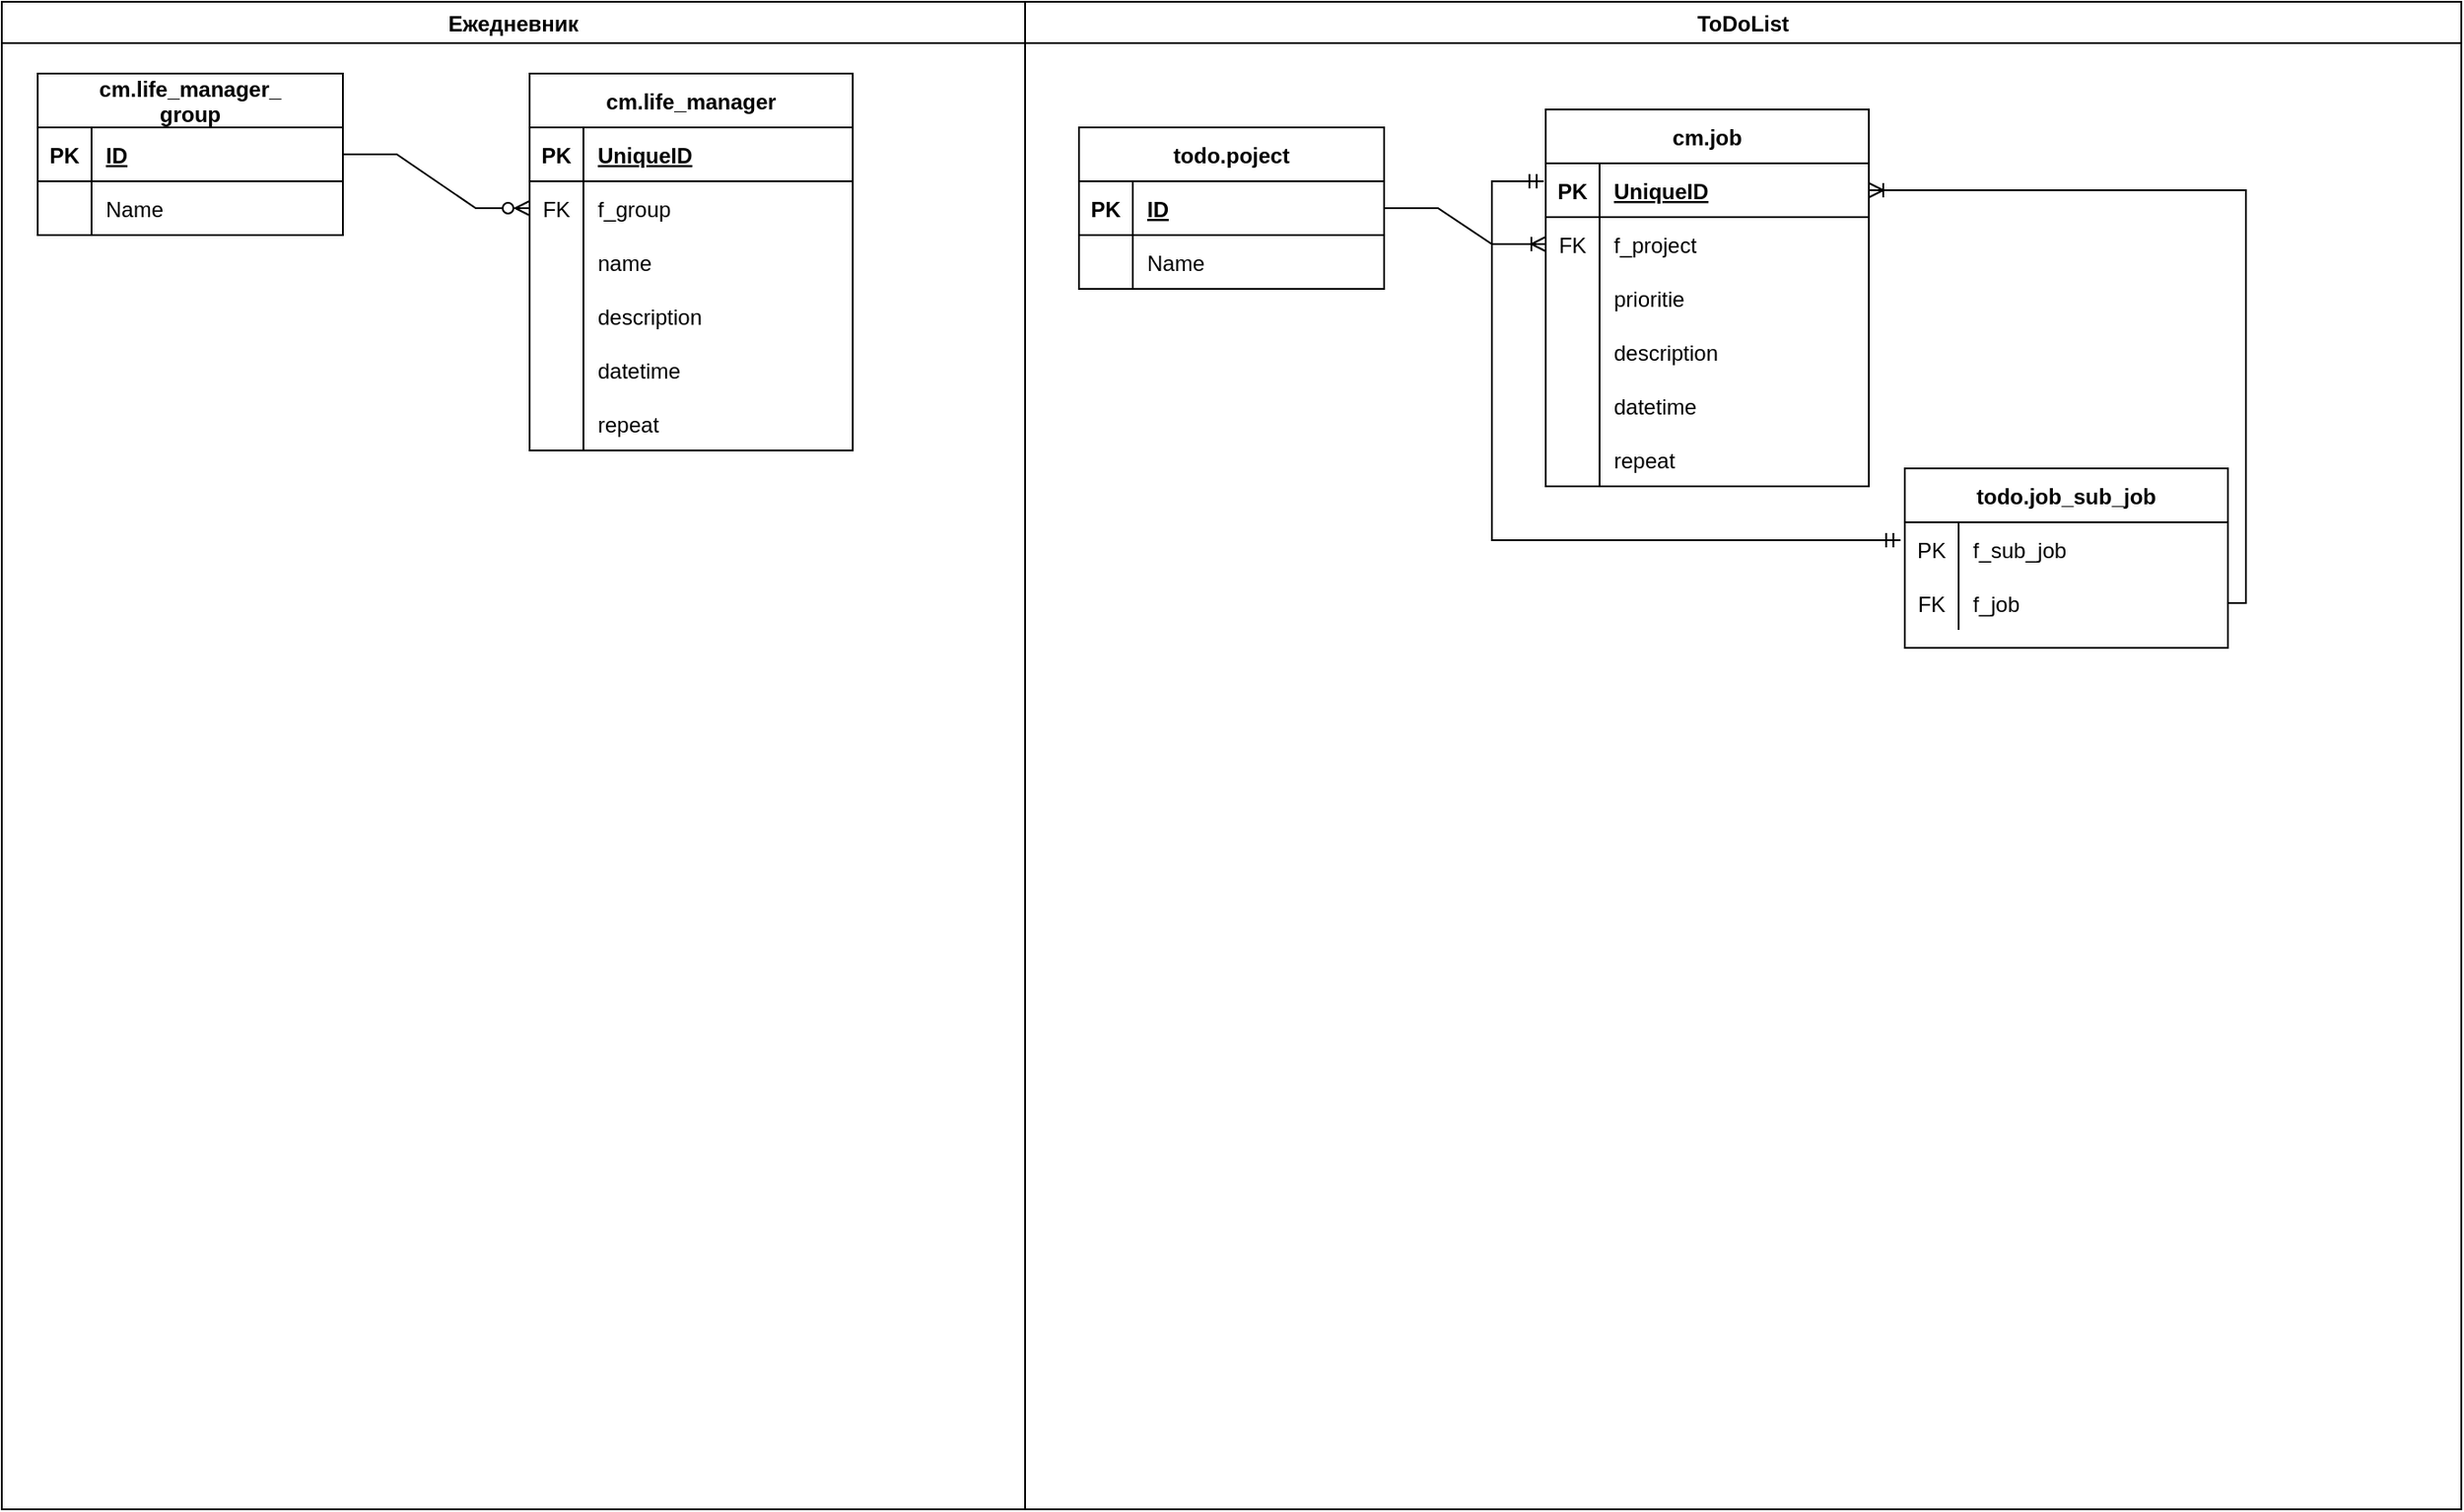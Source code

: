 <mxfile version="20.2.6" type="github">
  <diagram id="tD1s0qJucXDc47lWTAcB" name="Страница 1">
    <mxGraphModel dx="591" dy="330" grid="1" gridSize="10" guides="1" tooltips="1" connect="1" arrows="1" fold="1" page="1" pageScale="1" pageWidth="827" pageHeight="1169" math="0" shadow="0">
      <root>
        <mxCell id="0" />
        <mxCell id="1" parent="0" />
        <mxCell id="AYqbI5TcOBF9XLd_k9Q6-1" value="cm.life_manager_&#xa;group" style="shape=table;startSize=30;container=1;collapsible=1;childLayout=tableLayout;fixedRows=1;rowLines=0;fontStyle=1;align=center;resizeLast=1;" vertex="1" parent="1">
          <mxGeometry x="50" y="40" width="170" height="90" as="geometry" />
        </mxCell>
        <mxCell id="AYqbI5TcOBF9XLd_k9Q6-2" value="" style="shape=tableRow;horizontal=0;startSize=0;swimlaneHead=0;swimlaneBody=0;fillColor=none;collapsible=0;dropTarget=0;points=[[0,0.5],[1,0.5]];portConstraint=eastwest;top=0;left=0;right=0;bottom=1;" vertex="1" parent="AYqbI5TcOBF9XLd_k9Q6-1">
          <mxGeometry y="30" width="170" height="30" as="geometry" />
        </mxCell>
        <mxCell id="AYqbI5TcOBF9XLd_k9Q6-3" value="PK" style="shape=partialRectangle;connectable=0;fillColor=none;top=0;left=0;bottom=0;right=0;fontStyle=1;overflow=hidden;" vertex="1" parent="AYqbI5TcOBF9XLd_k9Q6-2">
          <mxGeometry width="30" height="30" as="geometry">
            <mxRectangle width="30" height="30" as="alternateBounds" />
          </mxGeometry>
        </mxCell>
        <mxCell id="AYqbI5TcOBF9XLd_k9Q6-4" value="ID" style="shape=partialRectangle;connectable=0;fillColor=none;top=0;left=0;bottom=0;right=0;align=left;spacingLeft=6;fontStyle=5;overflow=hidden;" vertex="1" parent="AYqbI5TcOBF9XLd_k9Q6-2">
          <mxGeometry x="30" width="140" height="30" as="geometry">
            <mxRectangle width="140" height="30" as="alternateBounds" />
          </mxGeometry>
        </mxCell>
        <mxCell id="AYqbI5TcOBF9XLd_k9Q6-5" value="" style="shape=tableRow;horizontal=0;startSize=0;swimlaneHead=0;swimlaneBody=0;fillColor=none;collapsible=0;dropTarget=0;points=[[0,0.5],[1,0.5]];portConstraint=eastwest;top=0;left=0;right=0;bottom=0;" vertex="1" parent="AYqbI5TcOBF9XLd_k9Q6-1">
          <mxGeometry y="60" width="170" height="30" as="geometry" />
        </mxCell>
        <mxCell id="AYqbI5TcOBF9XLd_k9Q6-6" value="" style="shape=partialRectangle;connectable=0;fillColor=none;top=0;left=0;bottom=0;right=0;editable=1;overflow=hidden;" vertex="1" parent="AYqbI5TcOBF9XLd_k9Q6-5">
          <mxGeometry width="30" height="30" as="geometry">
            <mxRectangle width="30" height="30" as="alternateBounds" />
          </mxGeometry>
        </mxCell>
        <mxCell id="AYqbI5TcOBF9XLd_k9Q6-7" value="Name" style="shape=partialRectangle;connectable=0;fillColor=none;top=0;left=0;bottom=0;right=0;align=left;spacingLeft=6;overflow=hidden;" vertex="1" parent="AYqbI5TcOBF9XLd_k9Q6-5">
          <mxGeometry x="30" width="140" height="30" as="geometry">
            <mxRectangle width="140" height="30" as="alternateBounds" />
          </mxGeometry>
        </mxCell>
        <mxCell id="AYqbI5TcOBF9XLd_k9Q6-40" value="cm.life_manager" style="shape=table;startSize=30;container=1;collapsible=1;childLayout=tableLayout;fixedRows=1;rowLines=0;fontStyle=1;align=center;resizeLast=1;" vertex="1" parent="1">
          <mxGeometry x="324" y="40" width="180" height="210" as="geometry" />
        </mxCell>
        <mxCell id="AYqbI5TcOBF9XLd_k9Q6-41" value="" style="shape=tableRow;horizontal=0;startSize=0;swimlaneHead=0;swimlaneBody=0;fillColor=none;collapsible=0;dropTarget=0;points=[[0,0.5],[1,0.5]];portConstraint=eastwest;top=0;left=0;right=0;bottom=1;" vertex="1" parent="AYqbI5TcOBF9XLd_k9Q6-40">
          <mxGeometry y="30" width="180" height="30" as="geometry" />
        </mxCell>
        <mxCell id="AYqbI5TcOBF9XLd_k9Q6-42" value="PK" style="shape=partialRectangle;connectable=0;fillColor=none;top=0;left=0;bottom=0;right=0;fontStyle=1;overflow=hidden;" vertex="1" parent="AYqbI5TcOBF9XLd_k9Q6-41">
          <mxGeometry width="30" height="30" as="geometry">
            <mxRectangle width="30" height="30" as="alternateBounds" />
          </mxGeometry>
        </mxCell>
        <mxCell id="AYqbI5TcOBF9XLd_k9Q6-43" value="UniqueID" style="shape=partialRectangle;connectable=0;fillColor=none;top=0;left=0;bottom=0;right=0;align=left;spacingLeft=6;fontStyle=5;overflow=hidden;" vertex="1" parent="AYqbI5TcOBF9XLd_k9Q6-41">
          <mxGeometry x="30" width="150" height="30" as="geometry">
            <mxRectangle width="150" height="30" as="alternateBounds" />
          </mxGeometry>
        </mxCell>
        <mxCell id="AYqbI5TcOBF9XLd_k9Q6-44" value="" style="shape=tableRow;horizontal=0;startSize=0;swimlaneHead=0;swimlaneBody=0;fillColor=none;collapsible=0;dropTarget=0;points=[[0,0.5],[1,0.5]];portConstraint=eastwest;top=0;left=0;right=0;bottom=0;" vertex="1" parent="AYqbI5TcOBF9XLd_k9Q6-40">
          <mxGeometry y="60" width="180" height="30" as="geometry" />
        </mxCell>
        <mxCell id="AYqbI5TcOBF9XLd_k9Q6-45" value="FK" style="shape=partialRectangle;connectable=0;fillColor=none;top=0;left=0;bottom=0;right=0;editable=1;overflow=hidden;" vertex="1" parent="AYqbI5TcOBF9XLd_k9Q6-44">
          <mxGeometry width="30" height="30" as="geometry">
            <mxRectangle width="30" height="30" as="alternateBounds" />
          </mxGeometry>
        </mxCell>
        <mxCell id="AYqbI5TcOBF9XLd_k9Q6-46" value="f_group" style="shape=partialRectangle;connectable=0;fillColor=none;top=0;left=0;bottom=0;right=0;align=left;spacingLeft=6;overflow=hidden;" vertex="1" parent="AYqbI5TcOBF9XLd_k9Q6-44">
          <mxGeometry x="30" width="150" height="30" as="geometry">
            <mxRectangle width="150" height="30" as="alternateBounds" />
          </mxGeometry>
        </mxCell>
        <mxCell id="AYqbI5TcOBF9XLd_k9Q6-47" value="" style="shape=tableRow;horizontal=0;startSize=0;swimlaneHead=0;swimlaneBody=0;fillColor=none;collapsible=0;dropTarget=0;points=[[0,0.5],[1,0.5]];portConstraint=eastwest;top=0;left=0;right=0;bottom=0;" vertex="1" parent="AYqbI5TcOBF9XLd_k9Q6-40">
          <mxGeometry y="90" width="180" height="30" as="geometry" />
        </mxCell>
        <mxCell id="AYqbI5TcOBF9XLd_k9Q6-48" value="" style="shape=partialRectangle;connectable=0;fillColor=none;top=0;left=0;bottom=0;right=0;editable=1;overflow=hidden;" vertex="1" parent="AYqbI5TcOBF9XLd_k9Q6-47">
          <mxGeometry width="30" height="30" as="geometry">
            <mxRectangle width="30" height="30" as="alternateBounds" />
          </mxGeometry>
        </mxCell>
        <mxCell id="AYqbI5TcOBF9XLd_k9Q6-49" value="name" style="shape=partialRectangle;connectable=0;fillColor=none;top=0;left=0;bottom=0;right=0;align=left;spacingLeft=6;overflow=hidden;" vertex="1" parent="AYqbI5TcOBF9XLd_k9Q6-47">
          <mxGeometry x="30" width="150" height="30" as="geometry">
            <mxRectangle width="150" height="30" as="alternateBounds" />
          </mxGeometry>
        </mxCell>
        <mxCell id="AYqbI5TcOBF9XLd_k9Q6-50" value="" style="shape=tableRow;horizontal=0;startSize=0;swimlaneHead=0;swimlaneBody=0;fillColor=none;collapsible=0;dropTarget=0;points=[[0,0.5],[1,0.5]];portConstraint=eastwest;top=0;left=0;right=0;bottom=0;" vertex="1" parent="AYqbI5TcOBF9XLd_k9Q6-40">
          <mxGeometry y="120" width="180" height="30" as="geometry" />
        </mxCell>
        <mxCell id="AYqbI5TcOBF9XLd_k9Q6-51" value="" style="shape=partialRectangle;connectable=0;fillColor=none;top=0;left=0;bottom=0;right=0;editable=1;overflow=hidden;" vertex="1" parent="AYqbI5TcOBF9XLd_k9Q6-50">
          <mxGeometry width="30" height="30" as="geometry">
            <mxRectangle width="30" height="30" as="alternateBounds" />
          </mxGeometry>
        </mxCell>
        <mxCell id="AYqbI5TcOBF9XLd_k9Q6-52" value="description" style="shape=partialRectangle;connectable=0;fillColor=none;top=0;left=0;bottom=0;right=0;align=left;spacingLeft=6;overflow=hidden;" vertex="1" parent="AYqbI5TcOBF9XLd_k9Q6-50">
          <mxGeometry x="30" width="150" height="30" as="geometry">
            <mxRectangle width="150" height="30" as="alternateBounds" />
          </mxGeometry>
        </mxCell>
        <mxCell id="AYqbI5TcOBF9XLd_k9Q6-58" value="" style="shape=tableRow;horizontal=0;startSize=0;swimlaneHead=0;swimlaneBody=0;fillColor=none;collapsible=0;dropTarget=0;points=[[0,0.5],[1,0.5]];portConstraint=eastwest;top=0;left=0;right=0;bottom=0;" vertex="1" parent="AYqbI5TcOBF9XLd_k9Q6-40">
          <mxGeometry y="150" width="180" height="30" as="geometry" />
        </mxCell>
        <mxCell id="AYqbI5TcOBF9XLd_k9Q6-59" value="" style="shape=partialRectangle;connectable=0;fillColor=none;top=0;left=0;bottom=0;right=0;editable=1;overflow=hidden;" vertex="1" parent="AYqbI5TcOBF9XLd_k9Q6-58">
          <mxGeometry width="30" height="30" as="geometry">
            <mxRectangle width="30" height="30" as="alternateBounds" />
          </mxGeometry>
        </mxCell>
        <mxCell id="AYqbI5TcOBF9XLd_k9Q6-60" value="datetime" style="shape=partialRectangle;connectable=0;fillColor=none;top=0;left=0;bottom=0;right=0;align=left;spacingLeft=6;overflow=hidden;" vertex="1" parent="AYqbI5TcOBF9XLd_k9Q6-58">
          <mxGeometry x="30" width="150" height="30" as="geometry">
            <mxRectangle width="150" height="30" as="alternateBounds" />
          </mxGeometry>
        </mxCell>
        <mxCell id="AYqbI5TcOBF9XLd_k9Q6-61" value="" style="shape=tableRow;horizontal=0;startSize=0;swimlaneHead=0;swimlaneBody=0;fillColor=none;collapsible=0;dropTarget=0;points=[[0,0.5],[1,0.5]];portConstraint=eastwest;top=0;left=0;right=0;bottom=0;" vertex="1" parent="AYqbI5TcOBF9XLd_k9Q6-40">
          <mxGeometry y="180" width="180" height="30" as="geometry" />
        </mxCell>
        <mxCell id="AYqbI5TcOBF9XLd_k9Q6-62" value="" style="shape=partialRectangle;connectable=0;fillColor=none;top=0;left=0;bottom=0;right=0;editable=1;overflow=hidden;" vertex="1" parent="AYqbI5TcOBF9XLd_k9Q6-61">
          <mxGeometry width="30" height="30" as="geometry">
            <mxRectangle width="30" height="30" as="alternateBounds" />
          </mxGeometry>
        </mxCell>
        <mxCell id="AYqbI5TcOBF9XLd_k9Q6-63" value="repeat" style="shape=partialRectangle;connectable=0;fillColor=none;top=0;left=0;bottom=0;right=0;align=left;spacingLeft=6;overflow=hidden;" vertex="1" parent="AYqbI5TcOBF9XLd_k9Q6-61">
          <mxGeometry x="30" width="150" height="30" as="geometry">
            <mxRectangle width="150" height="30" as="alternateBounds" />
          </mxGeometry>
        </mxCell>
        <mxCell id="AYqbI5TcOBF9XLd_k9Q6-57" value="" style="edgeStyle=entityRelationEdgeStyle;fontSize=12;html=1;endArrow=ERzeroToMany;endFill=1;rounded=0;exitX=1;exitY=0.5;exitDx=0;exitDy=0;entryX=0;entryY=0.5;entryDx=0;entryDy=0;" edge="1" parent="1" source="AYqbI5TcOBF9XLd_k9Q6-2" target="AYqbI5TcOBF9XLd_k9Q6-44">
          <mxGeometry width="100" height="100" relative="1" as="geometry">
            <mxPoint x="180" y="310" as="sourcePoint" />
            <mxPoint x="280" y="210" as="targetPoint" />
          </mxGeometry>
        </mxCell>
        <mxCell id="AYqbI5TcOBF9XLd_k9Q6-65" value="Ежедневник" style="swimlane;" vertex="1" parent="1">
          <mxGeometry x="30" width="570" height="840" as="geometry" />
        </mxCell>
        <mxCell id="AYqbI5TcOBF9XLd_k9Q6-66" value="ToDoList" style="swimlane;" vertex="1" parent="1">
          <mxGeometry x="600" width="800" height="840" as="geometry" />
        </mxCell>
        <mxCell id="AYqbI5TcOBF9XLd_k9Q6-74" value="cm.job" style="shape=table;startSize=30;container=1;collapsible=1;childLayout=tableLayout;fixedRows=1;rowLines=0;fontStyle=1;align=center;resizeLast=1;" vertex="1" parent="AYqbI5TcOBF9XLd_k9Q6-66">
          <mxGeometry x="290" y="60" width="180" height="210" as="geometry" />
        </mxCell>
        <mxCell id="AYqbI5TcOBF9XLd_k9Q6-75" value="" style="shape=tableRow;horizontal=0;startSize=0;swimlaneHead=0;swimlaneBody=0;fillColor=none;collapsible=0;dropTarget=0;points=[[0,0.5],[1,0.5]];portConstraint=eastwest;top=0;left=0;right=0;bottom=1;" vertex="1" parent="AYqbI5TcOBF9XLd_k9Q6-74">
          <mxGeometry y="30" width="180" height="30" as="geometry" />
        </mxCell>
        <mxCell id="AYqbI5TcOBF9XLd_k9Q6-76" value="PK" style="shape=partialRectangle;connectable=0;fillColor=none;top=0;left=0;bottom=0;right=0;fontStyle=1;overflow=hidden;" vertex="1" parent="AYqbI5TcOBF9XLd_k9Q6-75">
          <mxGeometry width="30" height="30" as="geometry">
            <mxRectangle width="30" height="30" as="alternateBounds" />
          </mxGeometry>
        </mxCell>
        <mxCell id="AYqbI5TcOBF9XLd_k9Q6-77" value="UniqueID" style="shape=partialRectangle;connectable=0;fillColor=none;top=0;left=0;bottom=0;right=0;align=left;spacingLeft=6;fontStyle=5;overflow=hidden;" vertex="1" parent="AYqbI5TcOBF9XLd_k9Q6-75">
          <mxGeometry x="30" width="150" height="30" as="geometry">
            <mxRectangle width="150" height="30" as="alternateBounds" />
          </mxGeometry>
        </mxCell>
        <mxCell id="AYqbI5TcOBF9XLd_k9Q6-78" value="" style="shape=tableRow;horizontal=0;startSize=0;swimlaneHead=0;swimlaneBody=0;fillColor=none;collapsible=0;dropTarget=0;points=[[0,0.5],[1,0.5]];portConstraint=eastwest;top=0;left=0;right=0;bottom=0;" vertex="1" parent="AYqbI5TcOBF9XLd_k9Q6-74">
          <mxGeometry y="60" width="180" height="30" as="geometry" />
        </mxCell>
        <mxCell id="AYqbI5TcOBF9XLd_k9Q6-79" value="FK" style="shape=partialRectangle;connectable=0;fillColor=none;top=0;left=0;bottom=0;right=0;editable=1;overflow=hidden;" vertex="1" parent="AYqbI5TcOBF9XLd_k9Q6-78">
          <mxGeometry width="30" height="30" as="geometry">
            <mxRectangle width="30" height="30" as="alternateBounds" />
          </mxGeometry>
        </mxCell>
        <mxCell id="AYqbI5TcOBF9XLd_k9Q6-80" value="f_project" style="shape=partialRectangle;connectable=0;fillColor=none;top=0;left=0;bottom=0;right=0;align=left;spacingLeft=6;overflow=hidden;" vertex="1" parent="AYqbI5TcOBF9XLd_k9Q6-78">
          <mxGeometry x="30" width="150" height="30" as="geometry">
            <mxRectangle width="150" height="30" as="alternateBounds" />
          </mxGeometry>
        </mxCell>
        <mxCell id="AYqbI5TcOBF9XLd_k9Q6-81" value="" style="shape=tableRow;horizontal=0;startSize=0;swimlaneHead=0;swimlaneBody=0;fillColor=none;collapsible=0;dropTarget=0;points=[[0,0.5],[1,0.5]];portConstraint=eastwest;top=0;left=0;right=0;bottom=0;" vertex="1" parent="AYqbI5TcOBF9XLd_k9Q6-74">
          <mxGeometry y="90" width="180" height="30" as="geometry" />
        </mxCell>
        <mxCell id="AYqbI5TcOBF9XLd_k9Q6-82" value="" style="shape=partialRectangle;connectable=0;fillColor=none;top=0;left=0;bottom=0;right=0;editable=1;overflow=hidden;" vertex="1" parent="AYqbI5TcOBF9XLd_k9Q6-81">
          <mxGeometry width="30" height="30" as="geometry">
            <mxRectangle width="30" height="30" as="alternateBounds" />
          </mxGeometry>
        </mxCell>
        <mxCell id="AYqbI5TcOBF9XLd_k9Q6-83" value="prioritie" style="shape=partialRectangle;connectable=0;fillColor=none;top=0;left=0;bottom=0;right=0;align=left;spacingLeft=6;overflow=hidden;" vertex="1" parent="AYqbI5TcOBF9XLd_k9Q6-81">
          <mxGeometry x="30" width="150" height="30" as="geometry">
            <mxRectangle width="150" height="30" as="alternateBounds" />
          </mxGeometry>
        </mxCell>
        <mxCell id="AYqbI5TcOBF9XLd_k9Q6-84" value="" style="shape=tableRow;horizontal=0;startSize=0;swimlaneHead=0;swimlaneBody=0;fillColor=none;collapsible=0;dropTarget=0;points=[[0,0.5],[1,0.5]];portConstraint=eastwest;top=0;left=0;right=0;bottom=0;" vertex="1" parent="AYqbI5TcOBF9XLd_k9Q6-74">
          <mxGeometry y="120" width="180" height="30" as="geometry" />
        </mxCell>
        <mxCell id="AYqbI5TcOBF9XLd_k9Q6-85" value="" style="shape=partialRectangle;connectable=0;fillColor=none;top=0;left=0;bottom=0;right=0;editable=1;overflow=hidden;" vertex="1" parent="AYqbI5TcOBF9XLd_k9Q6-84">
          <mxGeometry width="30" height="30" as="geometry">
            <mxRectangle width="30" height="30" as="alternateBounds" />
          </mxGeometry>
        </mxCell>
        <mxCell id="AYqbI5TcOBF9XLd_k9Q6-86" value="description" style="shape=partialRectangle;connectable=0;fillColor=none;top=0;left=0;bottom=0;right=0;align=left;spacingLeft=6;overflow=hidden;" vertex="1" parent="AYqbI5TcOBF9XLd_k9Q6-84">
          <mxGeometry x="30" width="150" height="30" as="geometry">
            <mxRectangle width="150" height="30" as="alternateBounds" />
          </mxGeometry>
        </mxCell>
        <mxCell id="AYqbI5TcOBF9XLd_k9Q6-87" value="" style="shape=tableRow;horizontal=0;startSize=0;swimlaneHead=0;swimlaneBody=0;fillColor=none;collapsible=0;dropTarget=0;points=[[0,0.5],[1,0.5]];portConstraint=eastwest;top=0;left=0;right=0;bottom=0;" vertex="1" parent="AYqbI5TcOBF9XLd_k9Q6-74">
          <mxGeometry y="150" width="180" height="30" as="geometry" />
        </mxCell>
        <mxCell id="AYqbI5TcOBF9XLd_k9Q6-88" value="" style="shape=partialRectangle;connectable=0;fillColor=none;top=0;left=0;bottom=0;right=0;editable=1;overflow=hidden;" vertex="1" parent="AYqbI5TcOBF9XLd_k9Q6-87">
          <mxGeometry width="30" height="30" as="geometry">
            <mxRectangle width="30" height="30" as="alternateBounds" />
          </mxGeometry>
        </mxCell>
        <mxCell id="AYqbI5TcOBF9XLd_k9Q6-89" value="datetime" style="shape=partialRectangle;connectable=0;fillColor=none;top=0;left=0;bottom=0;right=0;align=left;spacingLeft=6;overflow=hidden;" vertex="1" parent="AYqbI5TcOBF9XLd_k9Q6-87">
          <mxGeometry x="30" width="150" height="30" as="geometry">
            <mxRectangle width="150" height="30" as="alternateBounds" />
          </mxGeometry>
        </mxCell>
        <mxCell id="AYqbI5TcOBF9XLd_k9Q6-90" value="" style="shape=tableRow;horizontal=0;startSize=0;swimlaneHead=0;swimlaneBody=0;fillColor=none;collapsible=0;dropTarget=0;points=[[0,0.5],[1,0.5]];portConstraint=eastwest;top=0;left=0;right=0;bottom=0;" vertex="1" parent="AYqbI5TcOBF9XLd_k9Q6-74">
          <mxGeometry y="180" width="180" height="30" as="geometry" />
        </mxCell>
        <mxCell id="AYqbI5TcOBF9XLd_k9Q6-91" value="" style="shape=partialRectangle;connectable=0;fillColor=none;top=0;left=0;bottom=0;right=0;editable=1;overflow=hidden;" vertex="1" parent="AYqbI5TcOBF9XLd_k9Q6-90">
          <mxGeometry width="30" height="30" as="geometry">
            <mxRectangle width="30" height="30" as="alternateBounds" />
          </mxGeometry>
        </mxCell>
        <mxCell id="AYqbI5TcOBF9XLd_k9Q6-92" value="repeat" style="shape=partialRectangle;connectable=0;fillColor=none;top=0;left=0;bottom=0;right=0;align=left;spacingLeft=6;overflow=hidden;" vertex="1" parent="AYqbI5TcOBF9XLd_k9Q6-90">
          <mxGeometry x="30" width="150" height="30" as="geometry">
            <mxRectangle width="150" height="30" as="alternateBounds" />
          </mxGeometry>
        </mxCell>
        <mxCell id="AYqbI5TcOBF9XLd_k9Q6-67" value="todo.poject" style="shape=table;startSize=30;container=1;collapsible=1;childLayout=tableLayout;fixedRows=1;rowLines=0;fontStyle=1;align=center;resizeLast=1;" vertex="1" parent="AYqbI5TcOBF9XLd_k9Q6-66">
          <mxGeometry x="30" y="70" width="170" height="90" as="geometry" />
        </mxCell>
        <mxCell id="AYqbI5TcOBF9XLd_k9Q6-68" value="" style="shape=tableRow;horizontal=0;startSize=0;swimlaneHead=0;swimlaneBody=0;fillColor=none;collapsible=0;dropTarget=0;points=[[0,0.5],[1,0.5]];portConstraint=eastwest;top=0;left=0;right=0;bottom=1;" vertex="1" parent="AYqbI5TcOBF9XLd_k9Q6-67">
          <mxGeometry y="30" width="170" height="30" as="geometry" />
        </mxCell>
        <mxCell id="AYqbI5TcOBF9XLd_k9Q6-69" value="PK" style="shape=partialRectangle;connectable=0;fillColor=none;top=0;left=0;bottom=0;right=0;fontStyle=1;overflow=hidden;" vertex="1" parent="AYqbI5TcOBF9XLd_k9Q6-68">
          <mxGeometry width="30" height="30" as="geometry">
            <mxRectangle width="30" height="30" as="alternateBounds" />
          </mxGeometry>
        </mxCell>
        <mxCell id="AYqbI5TcOBF9XLd_k9Q6-70" value="ID" style="shape=partialRectangle;connectable=0;fillColor=none;top=0;left=0;bottom=0;right=0;align=left;spacingLeft=6;fontStyle=5;overflow=hidden;" vertex="1" parent="AYqbI5TcOBF9XLd_k9Q6-68">
          <mxGeometry x="30" width="140" height="30" as="geometry">
            <mxRectangle width="140" height="30" as="alternateBounds" />
          </mxGeometry>
        </mxCell>
        <mxCell id="AYqbI5TcOBF9XLd_k9Q6-71" value="" style="shape=tableRow;horizontal=0;startSize=0;swimlaneHead=0;swimlaneBody=0;fillColor=none;collapsible=0;dropTarget=0;points=[[0,0.5],[1,0.5]];portConstraint=eastwest;top=0;left=0;right=0;bottom=0;" vertex="1" parent="AYqbI5TcOBF9XLd_k9Q6-67">
          <mxGeometry y="60" width="170" height="30" as="geometry" />
        </mxCell>
        <mxCell id="AYqbI5TcOBF9XLd_k9Q6-72" value="" style="shape=partialRectangle;connectable=0;fillColor=none;top=0;left=0;bottom=0;right=0;editable=1;overflow=hidden;" vertex="1" parent="AYqbI5TcOBF9XLd_k9Q6-71">
          <mxGeometry width="30" height="30" as="geometry">
            <mxRectangle width="30" height="30" as="alternateBounds" />
          </mxGeometry>
        </mxCell>
        <mxCell id="AYqbI5TcOBF9XLd_k9Q6-73" value="Name" style="shape=partialRectangle;connectable=0;fillColor=none;top=0;left=0;bottom=0;right=0;align=left;spacingLeft=6;overflow=hidden;" vertex="1" parent="AYqbI5TcOBF9XLd_k9Q6-71">
          <mxGeometry x="30" width="140" height="30" as="geometry">
            <mxRectangle width="140" height="30" as="alternateBounds" />
          </mxGeometry>
        </mxCell>
        <mxCell id="AYqbI5TcOBF9XLd_k9Q6-115" value="todo.job_sub_job" style="shape=table;startSize=30;container=1;collapsible=1;childLayout=tableLayout;fixedRows=1;rowLines=0;fontStyle=1;align=center;resizeLast=1;" vertex="1" parent="AYqbI5TcOBF9XLd_k9Q6-66">
          <mxGeometry x="490" y="260" width="180" height="100" as="geometry" />
        </mxCell>
        <mxCell id="AYqbI5TcOBF9XLd_k9Q6-119" value="" style="shape=tableRow;horizontal=0;startSize=0;swimlaneHead=0;swimlaneBody=0;fillColor=none;collapsible=0;dropTarget=0;points=[[0,0.5],[1,0.5]];portConstraint=eastwest;top=0;left=0;right=0;bottom=0;" vertex="1" parent="AYqbI5TcOBF9XLd_k9Q6-115">
          <mxGeometry y="30" width="180" height="30" as="geometry" />
        </mxCell>
        <mxCell id="AYqbI5TcOBF9XLd_k9Q6-120" value="PK" style="shape=partialRectangle;connectable=0;fillColor=none;top=0;left=0;bottom=0;right=0;editable=1;overflow=hidden;" vertex="1" parent="AYqbI5TcOBF9XLd_k9Q6-119">
          <mxGeometry width="30" height="30" as="geometry">
            <mxRectangle width="30" height="30" as="alternateBounds" />
          </mxGeometry>
        </mxCell>
        <mxCell id="AYqbI5TcOBF9XLd_k9Q6-121" value="f_sub_job" style="shape=partialRectangle;connectable=0;fillColor=none;top=0;left=0;bottom=0;right=0;align=left;spacingLeft=6;overflow=hidden;" vertex="1" parent="AYqbI5TcOBF9XLd_k9Q6-119">
          <mxGeometry x="30" width="150" height="30" as="geometry">
            <mxRectangle width="150" height="30" as="alternateBounds" />
          </mxGeometry>
        </mxCell>
        <mxCell id="AYqbI5TcOBF9XLd_k9Q6-122" value="" style="shape=tableRow;horizontal=0;startSize=0;swimlaneHead=0;swimlaneBody=0;fillColor=none;collapsible=0;dropTarget=0;points=[[0,0.5],[1,0.5]];portConstraint=eastwest;top=0;left=0;right=0;bottom=0;" vertex="1" parent="AYqbI5TcOBF9XLd_k9Q6-115">
          <mxGeometry y="60" width="180" height="30" as="geometry" />
        </mxCell>
        <mxCell id="AYqbI5TcOBF9XLd_k9Q6-123" value="FK" style="shape=partialRectangle;connectable=0;fillColor=none;top=0;left=0;bottom=0;right=0;editable=1;overflow=hidden;" vertex="1" parent="AYqbI5TcOBF9XLd_k9Q6-122">
          <mxGeometry width="30" height="30" as="geometry">
            <mxRectangle width="30" height="30" as="alternateBounds" />
          </mxGeometry>
        </mxCell>
        <mxCell id="AYqbI5TcOBF9XLd_k9Q6-124" value="f_job" style="shape=partialRectangle;connectable=0;fillColor=none;top=0;left=0;bottom=0;right=0;align=left;spacingLeft=6;overflow=hidden;" vertex="1" parent="AYqbI5TcOBF9XLd_k9Q6-122">
          <mxGeometry x="30" width="150" height="30" as="geometry">
            <mxRectangle width="150" height="30" as="alternateBounds" />
          </mxGeometry>
        </mxCell>
        <mxCell id="AYqbI5TcOBF9XLd_k9Q6-128" value="" style="edgeStyle=elbowEdgeStyle;fontSize=12;html=1;endArrow=ERmandOne;startArrow=ERmandOne;rounded=0;entryX=-0.013;entryY=0.333;entryDx=0;entryDy=0;entryPerimeter=0;exitX=-0.006;exitY=0.333;exitDx=0;exitDy=0;exitPerimeter=0;elbow=vertical;" edge="1" parent="AYqbI5TcOBF9XLd_k9Q6-66" source="AYqbI5TcOBF9XLd_k9Q6-75" target="AYqbI5TcOBF9XLd_k9Q6-119">
          <mxGeometry width="100" height="100" relative="1" as="geometry">
            <mxPoint x="100" y="380" as="sourcePoint" />
            <mxPoint x="190" y="330" as="targetPoint" />
            <Array as="points">
              <mxPoint x="260" y="10" />
            </Array>
          </mxGeometry>
        </mxCell>
        <mxCell id="AYqbI5TcOBF9XLd_k9Q6-130" value="" style="edgeStyle=orthogonalEdgeStyle;fontSize=12;html=1;endArrow=ERoneToMany;rounded=0;entryX=1;entryY=0.5;entryDx=0;entryDy=0;exitX=1;exitY=0.5;exitDx=0;exitDy=0;" edge="1" parent="AYqbI5TcOBF9XLd_k9Q6-66" source="AYqbI5TcOBF9XLd_k9Q6-122" target="AYqbI5TcOBF9XLd_k9Q6-75">
          <mxGeometry width="100" height="100" relative="1" as="geometry">
            <mxPoint x="130" y="410" as="sourcePoint" />
            <mxPoint x="230" y="310" as="targetPoint" />
          </mxGeometry>
        </mxCell>
        <mxCell id="AYqbI5TcOBF9XLd_k9Q6-131" value="" style="edgeStyle=entityRelationEdgeStyle;fontSize=12;html=1;endArrow=ERoneToMany;rounded=0;exitX=1;exitY=0.5;exitDx=0;exitDy=0;entryX=0;entryY=0.5;entryDx=0;entryDy=0;" edge="1" parent="AYqbI5TcOBF9XLd_k9Q6-66" source="AYqbI5TcOBF9XLd_k9Q6-68" target="AYqbI5TcOBF9XLd_k9Q6-78">
          <mxGeometry width="100" height="100" relative="1" as="geometry">
            <mxPoint x="90" y="330" as="sourcePoint" />
            <mxPoint x="190" y="230" as="targetPoint" />
          </mxGeometry>
        </mxCell>
      </root>
    </mxGraphModel>
  </diagram>
</mxfile>
